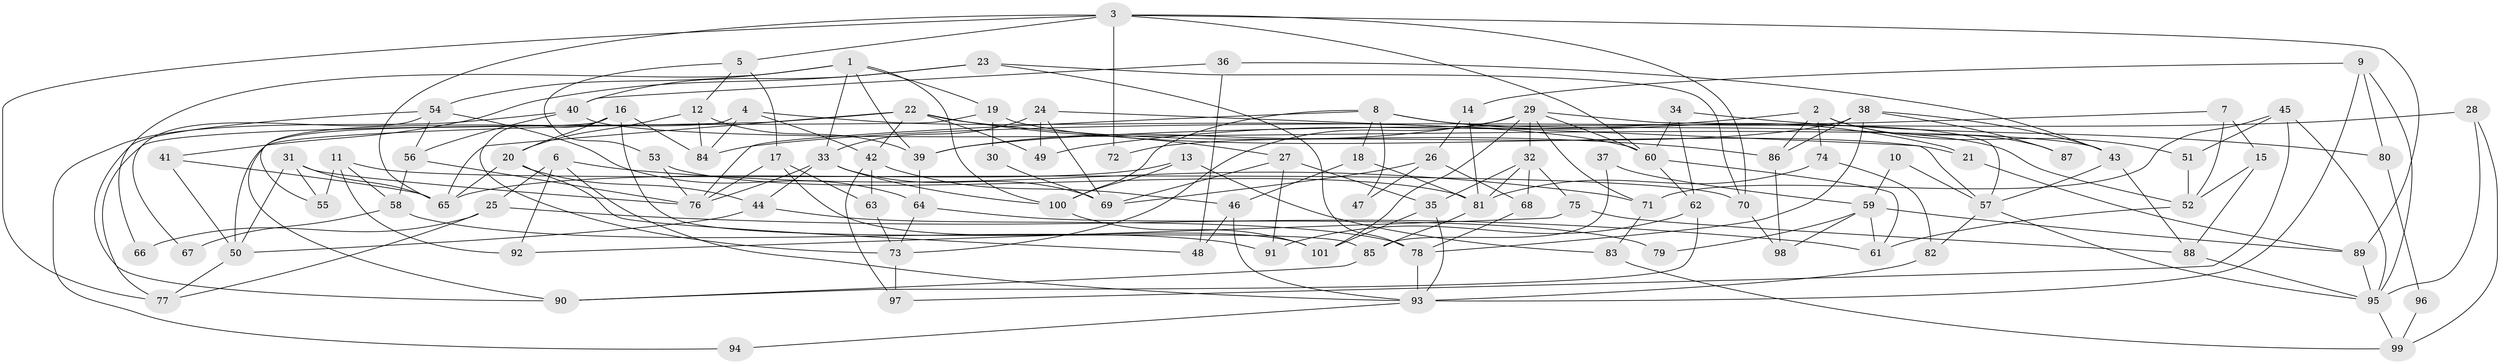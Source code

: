 // coarse degree distribution, {8: 0.09836065573770492, 6: 0.18032786885245902, 9: 0.04918032786885246, 5: 0.14754098360655737, 2: 0.13114754098360656, 4: 0.13114754098360656, 3: 0.11475409836065574, 7: 0.14754098360655737}
// Generated by graph-tools (version 1.1) at 2025/41/03/06/25 10:41:56]
// undirected, 101 vertices, 202 edges
graph export_dot {
graph [start="1"]
  node [color=gray90,style=filled];
  1;
  2;
  3;
  4;
  5;
  6;
  7;
  8;
  9;
  10;
  11;
  12;
  13;
  14;
  15;
  16;
  17;
  18;
  19;
  20;
  21;
  22;
  23;
  24;
  25;
  26;
  27;
  28;
  29;
  30;
  31;
  32;
  33;
  34;
  35;
  36;
  37;
  38;
  39;
  40;
  41;
  42;
  43;
  44;
  45;
  46;
  47;
  48;
  49;
  50;
  51;
  52;
  53;
  54;
  55;
  56;
  57;
  58;
  59;
  60;
  61;
  62;
  63;
  64;
  65;
  66;
  67;
  68;
  69;
  70;
  71;
  72;
  73;
  74;
  75;
  76;
  77;
  78;
  79;
  80;
  81;
  82;
  83;
  84;
  85;
  86;
  87;
  88;
  89;
  90;
  91;
  92;
  93;
  94;
  95;
  96;
  97;
  98;
  99;
  100;
  101;
  1 -- 39;
  1 -- 100;
  1 -- 19;
  1 -- 33;
  1 -- 54;
  1 -- 66;
  2 -- 51;
  2 -- 49;
  2 -- 74;
  2 -- 86;
  2 -- 87;
  3 -- 60;
  3 -- 65;
  3 -- 5;
  3 -- 70;
  3 -- 72;
  3 -- 77;
  3 -- 89;
  4 -- 42;
  4 -- 84;
  4 -- 60;
  4 -- 90;
  5 -- 12;
  5 -- 17;
  5 -- 53;
  6 -- 93;
  6 -- 25;
  6 -- 71;
  6 -- 92;
  7 -- 15;
  7 -- 39;
  7 -- 52;
  8 -- 52;
  8 -- 100;
  8 -- 18;
  8 -- 21;
  8 -- 47;
  8 -- 76;
  9 -- 93;
  9 -- 95;
  9 -- 14;
  9 -- 80;
  10 -- 57;
  10 -- 59;
  11 -- 70;
  11 -- 92;
  11 -- 55;
  11 -- 58;
  12 -- 39;
  12 -- 20;
  12 -- 84;
  13 -- 65;
  13 -- 100;
  13 -- 83;
  14 -- 81;
  14 -- 26;
  15 -- 88;
  15 -- 52;
  16 -- 55;
  16 -- 73;
  16 -- 20;
  16 -- 84;
  16 -- 85;
  17 -- 76;
  17 -- 63;
  17 -- 101;
  18 -- 81;
  18 -- 46;
  19 -- 77;
  19 -- 21;
  19 -- 30;
  20 -- 44;
  20 -- 48;
  20 -- 65;
  21 -- 89;
  22 -- 65;
  22 -- 27;
  22 -- 42;
  22 -- 49;
  22 -- 50;
  22 -- 86;
  23 -- 41;
  23 -- 78;
  23 -- 40;
  23 -- 70;
  24 -- 57;
  24 -- 33;
  24 -- 49;
  24 -- 69;
  25 -- 61;
  25 -- 77;
  25 -- 66;
  26 -- 69;
  26 -- 47;
  26 -- 68;
  27 -- 35;
  27 -- 91;
  27 -- 69;
  28 -- 99;
  28 -- 84;
  28 -- 95;
  29 -- 32;
  29 -- 73;
  29 -- 39;
  29 -- 57;
  29 -- 60;
  29 -- 71;
  29 -- 101;
  30 -- 69;
  31 -- 76;
  31 -- 50;
  31 -- 55;
  31 -- 65;
  32 -- 68;
  32 -- 81;
  32 -- 35;
  32 -- 75;
  33 -- 69;
  33 -- 44;
  33 -- 76;
  33 -- 100;
  34 -- 60;
  34 -- 62;
  34 -- 80;
  35 -- 101;
  35 -- 93;
  36 -- 48;
  36 -- 43;
  36 -- 40;
  37 -- 59;
  37 -- 85;
  38 -- 43;
  38 -- 86;
  38 -- 72;
  38 -- 78;
  38 -- 87;
  39 -- 64;
  40 -- 43;
  40 -- 56;
  40 -- 94;
  41 -- 50;
  41 -- 65;
  42 -- 46;
  42 -- 63;
  42 -- 97;
  43 -- 57;
  43 -- 88;
  44 -- 78;
  44 -- 50;
  45 -- 95;
  45 -- 71;
  45 -- 51;
  45 -- 97;
  46 -- 93;
  46 -- 48;
  50 -- 77;
  51 -- 52;
  52 -- 61;
  53 -- 76;
  53 -- 81;
  54 -- 56;
  54 -- 64;
  54 -- 67;
  54 -- 90;
  56 -- 76;
  56 -- 58;
  57 -- 95;
  57 -- 82;
  58 -- 67;
  58 -- 91;
  59 -- 98;
  59 -- 89;
  59 -- 61;
  59 -- 79;
  60 -- 61;
  60 -- 62;
  62 -- 90;
  62 -- 91;
  63 -- 73;
  64 -- 73;
  64 -- 79;
  68 -- 78;
  70 -- 98;
  71 -- 83;
  73 -- 97;
  74 -- 81;
  74 -- 82;
  75 -- 88;
  75 -- 92;
  78 -- 93;
  80 -- 96;
  81 -- 85;
  82 -- 93;
  83 -- 99;
  85 -- 90;
  86 -- 98;
  88 -- 95;
  89 -- 95;
  93 -- 94;
  95 -- 99;
  96 -- 99;
  100 -- 101;
}
